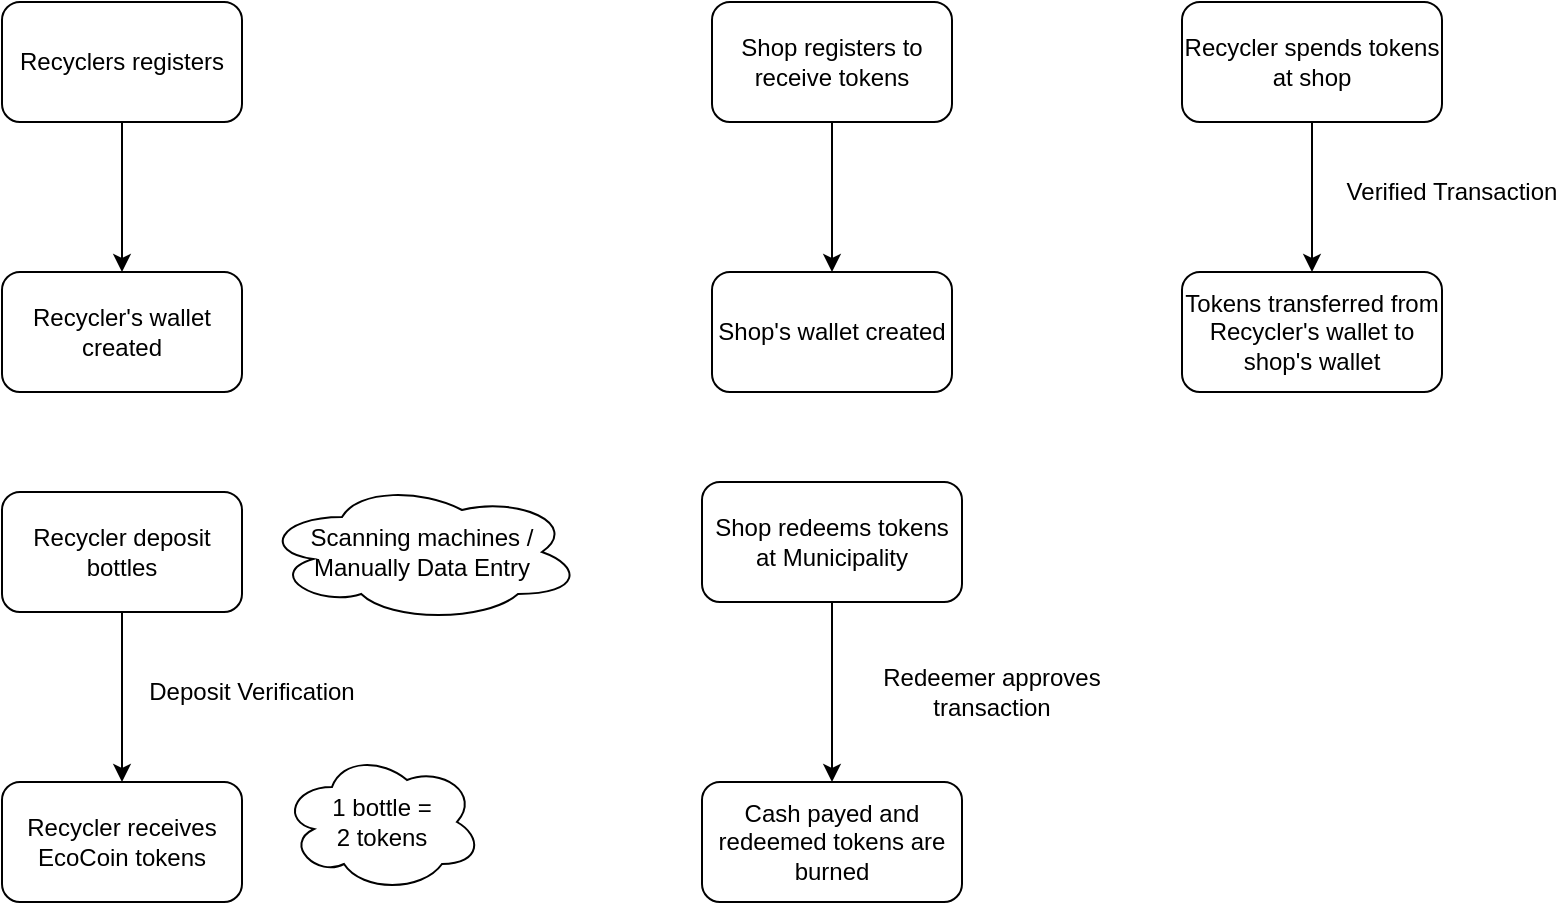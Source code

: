 <mxfile>
    <diagram id="LXXolyaRc9GEFiz_JLzD" name="Page-1">
        <mxGraphModel dx="955" dy="690" grid="1" gridSize="10" guides="1" tooltips="1" connect="1" arrows="1" fold="1" page="1" pageScale="1" pageWidth="850" pageHeight="1100" math="0" shadow="0">
            <root>
                <mxCell id="0"/>
                <mxCell id="1" parent="0"/>
                <mxCell id="4" style="edgeStyle=orthogonalEdgeStyle;rounded=0;orthogonalLoop=1;jettySize=auto;html=1;" parent="1" source="2" target="3" edge="1">
                    <mxGeometry relative="1" as="geometry"/>
                </mxCell>
                <mxCell id="2" value="Recycler deposit bottles" style="rounded=1;whiteSpace=wrap;html=1;" parent="1" vertex="1">
                    <mxGeometry x="50" y="265" width="120" height="60" as="geometry"/>
                </mxCell>
                <mxCell id="3" value="Recycler receives EcoCoin tokens" style="rounded=1;whiteSpace=wrap;html=1;" parent="1" vertex="1">
                    <mxGeometry x="50" y="410" width="120" height="60" as="geometry"/>
                </mxCell>
                <mxCell id="9" value="Scanning machines / Manually Data Entry" style="ellipse;shape=cloud;whiteSpace=wrap;html=1;" parent="1" vertex="1">
                    <mxGeometry x="180" y="260" width="160" height="70" as="geometry"/>
                </mxCell>
                <mxCell id="53" style="edgeStyle=none;html=1;entryX=0.5;entryY=0;entryDx=0;entryDy=0;" edge="1" parent="1" source="11" target="52">
                    <mxGeometry relative="1" as="geometry"/>
                </mxCell>
                <mxCell id="11" value="Recycler spends tokens at shop" style="rounded=1;whiteSpace=wrap;html=1;" parent="1" vertex="1">
                    <mxGeometry x="640" y="20" width="130" height="60" as="geometry"/>
                </mxCell>
                <mxCell id="61" style="edgeStyle=none;html=1;entryX=0.5;entryY=0;entryDx=0;entryDy=0;" edge="1" parent="1" source="13" target="60">
                    <mxGeometry relative="1" as="geometry"/>
                </mxCell>
                <mxCell id="13" value="Shop registers to receive tokens" style="rounded=1;whiteSpace=wrap;html=1;" parent="1" vertex="1">
                    <mxGeometry x="405" y="20" width="120" height="60" as="geometry"/>
                </mxCell>
                <mxCell id="34" style="edgeStyle=none;html=1;" edge="1" parent="1" source="22">
                    <mxGeometry relative="1" as="geometry">
                        <mxPoint x="465" y="410" as="targetPoint"/>
                    </mxGeometry>
                </mxCell>
                <mxCell id="22" value="Shop redeems tokens at Municipality" style="whiteSpace=wrap;html=1;rounded=1;" vertex="1" parent="1">
                    <mxGeometry x="400" y="260" width="130" height="60" as="geometry"/>
                </mxCell>
                <mxCell id="50" value="1 bottle = &lt;br&gt;2 tokens" style="ellipse;shape=cloud;whiteSpace=wrap;html=1;" vertex="1" parent="1">
                    <mxGeometry x="190" y="395" width="100" height="70" as="geometry"/>
                </mxCell>
                <mxCell id="51" value="Deposit Verification" style="text;html=1;strokeColor=none;fillColor=none;align=center;verticalAlign=middle;whiteSpace=wrap;rounded=0;" vertex="1" parent="1">
                    <mxGeometry x="120" y="350" width="110" height="30" as="geometry"/>
                </mxCell>
                <mxCell id="52" value="Tokens transferred from Recycler's wallet to shop's wallet" style="whiteSpace=wrap;html=1;rounded=1;" vertex="1" parent="1">
                    <mxGeometry x="640" y="155" width="130" height="60" as="geometry"/>
                </mxCell>
                <mxCell id="54" value="Verified Transaction" style="text;html=1;strokeColor=none;fillColor=none;align=center;verticalAlign=middle;whiteSpace=wrap;rounded=0;" vertex="1" parent="1">
                    <mxGeometry x="720" y="100" width="110" height="30" as="geometry"/>
                </mxCell>
                <mxCell id="59" value="" style="edgeStyle=none;html=1;" edge="1" parent="1" source="55" target="58">
                    <mxGeometry relative="1" as="geometry"/>
                </mxCell>
                <mxCell id="55" value="Recyclers registers" style="rounded=1;whiteSpace=wrap;html=1;" vertex="1" parent="1">
                    <mxGeometry x="50" y="20" width="120" height="60" as="geometry"/>
                </mxCell>
                <mxCell id="58" value="Recycler's wallet created" style="whiteSpace=wrap;html=1;rounded=1;" vertex="1" parent="1">
                    <mxGeometry x="50" y="155" width="120" height="60" as="geometry"/>
                </mxCell>
                <mxCell id="60" value="Shop's wallet created" style="whiteSpace=wrap;html=1;rounded=1;" vertex="1" parent="1">
                    <mxGeometry x="405" y="155" width="120" height="60" as="geometry"/>
                </mxCell>
                <mxCell id="62" value="Redeemer approves transaction" style="text;html=1;strokeColor=none;fillColor=none;align=center;verticalAlign=middle;whiteSpace=wrap;rounded=0;" vertex="1" parent="1">
                    <mxGeometry x="475" y="350" width="140" height="30" as="geometry"/>
                </mxCell>
                <mxCell id="63" value="Cash payed and redeemed tokens are burned" style="whiteSpace=wrap;html=1;rounded=1;" vertex="1" parent="1">
                    <mxGeometry x="400" y="410" width="130" height="60" as="geometry"/>
                </mxCell>
            </root>
        </mxGraphModel>
    </diagram>
</mxfile>